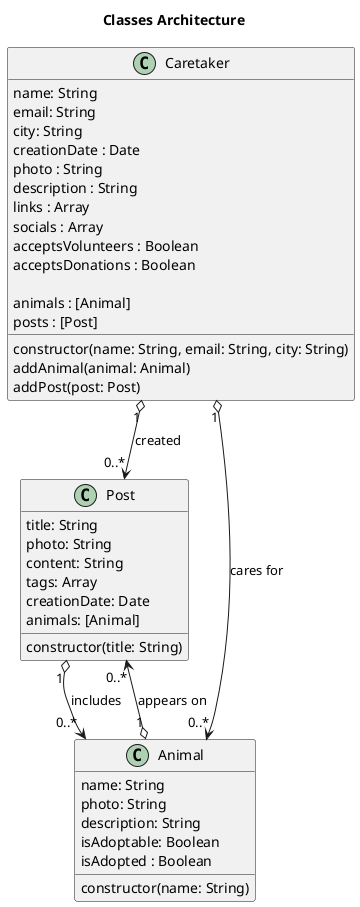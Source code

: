 @startuml Classes Diagram 
Title Classes Architecture

class Caretaker {
  name: String
  email: String
  city: String
  creationDate : Date
  photo : String
  description : String
  links : Array
  socials : Array
  acceptsVolunteers : Boolean
  acceptsDonations : Boolean

  animals : [Animal]
  posts : [Post]

  constructor(name: String, email: String, city: String)
  addAnimal(animal: Animal)
  addPost(post: Post)
}

class Post {
  title: String
  photo: String
  content: String
  tags: Array
  creationDate: Date
  animals: [Animal]
    
  constructor(title: String)
}

class Animal {
  name: String
  photo: String
  description: String
  isAdoptable: Boolean
  isAdopted : Boolean
  
  constructor(name: String)
    
}

Caretaker "1" o--> "0..*" Animal : cares for
Caretaker "1" o--> "0..*" Post : created
Post "1" o--> "0..*" Animal : includes
Animal "1" o--> "0..*" Post : appears on
@enduml
